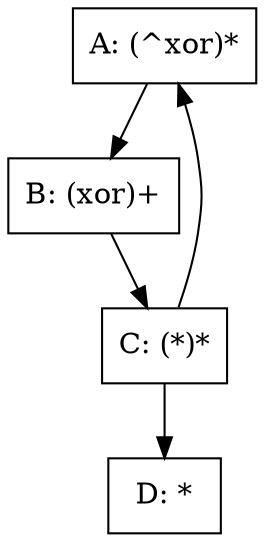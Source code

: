 digraph G{
A [label="A: (^xor)*", shape="box", cond=true, repeat="*", lazyrepeat=true, maxchildren=1, getid="A"]
B [label="B: (xor)+", shape="box", cond="opcode is xor", repeat="+",maxchildren=1, getid="B"]
C [label="C: (*)*", shape="box", cond="true", repeat="*", getid="C"]
D [label="D: *", shape="box", cond=true, getid="D"]

A -> B
B -> C
C -> D
C -> A
}
